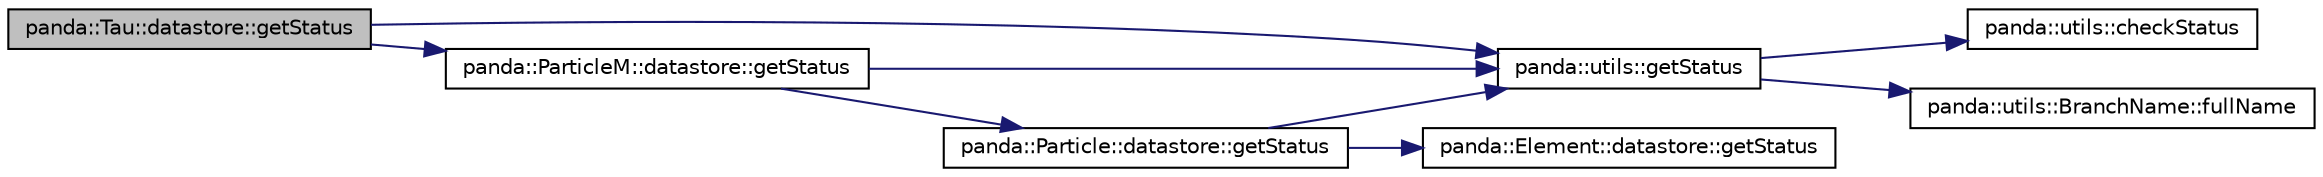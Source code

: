 digraph G
{
  edge [fontname="Helvetica",fontsize="10",labelfontname="Helvetica",labelfontsize="10"];
  node [fontname="Helvetica",fontsize="10",shape=record];
  rankdir=LR;
  Node1 [label="panda::Tau::datastore::getStatus",height=0.2,width=0.4,color="black", fillcolor="grey75", style="filled" fontcolor="black"];
  Node1 -> Node2 [color="midnightblue",fontsize="10",style="solid"];
  Node2 [label="panda::utils::getStatus",height=0.2,width=0.4,color="black", fillcolor="white", style="filled",URL="$namespacepanda_1_1utils.html#a8928c2bd486eae6103c33618c6eb4e80",tooltip="Get the status of a branch."];
  Node2 -> Node3 [color="midnightblue",fontsize="10",style="solid"];
  Node3 [label="panda::utils::checkStatus",height=0.2,width=0.4,color="black", fillcolor="white", style="filled",URL="$namespacepanda_1_1utils.html#aafa411773a4b0ee829d99e6e5a0abdcd",tooltip="Check status of a branch."];
  Node2 -> Node4 [color="midnightblue",fontsize="10",style="solid"];
  Node4 [label="panda::utils::BranchName::fullName",height=0.2,width=0.4,color="black", fillcolor="white", style="filled",URL="$classpanda_1_1utils_1_1BranchName.html#a13958ff4a9d554d2c057c600b4f70412",tooltip="Prepend the branch name with &lt;objName.&gt;."];
  Node1 -> Node5 [color="midnightblue",fontsize="10",style="solid"];
  Node5 [label="panda::ParticleM::datastore::getStatus",height=0.2,width=0.4,color="black", fillcolor="white", style="filled",URL="$structpanda_1_1ParticleM_1_1datastore.html#a4069b8cdca5715ed6faf0a7907ea8386"];
  Node5 -> Node2 [color="midnightblue",fontsize="10",style="solid"];
  Node5 -> Node6 [color="midnightblue",fontsize="10",style="solid"];
  Node6 [label="panda::Particle::datastore::getStatus",height=0.2,width=0.4,color="black", fillcolor="white", style="filled",URL="$structpanda_1_1Particle_1_1datastore.html#a09e5a80068f06d0d2118c2596258b8e3"];
  Node6 -> Node2 [color="midnightblue",fontsize="10",style="solid"];
  Node6 -> Node7 [color="midnightblue",fontsize="10",style="solid"];
  Node7 [label="panda::Element::datastore::getStatus",height=0.2,width=0.4,color="black", fillcolor="white", style="filled",URL="$structpanda_1_1Element_1_1datastore.html#a9f9eb1f7611bc73f10a010a149d17a15"];
}
